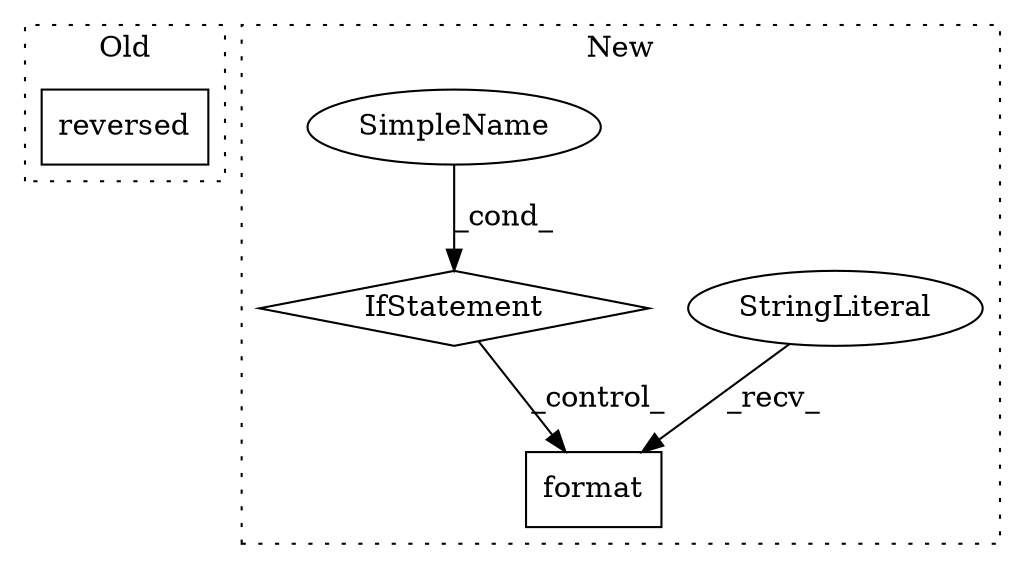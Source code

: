 digraph G {
subgraph cluster0 {
1 [label="reversed" a="32" s="2438,2495" l="9,1" shape="box"];
label = "Old";
style="dotted";
}
subgraph cluster1 {
2 [label="format" a="32" s="2617,2668" l="7,1" shape="box"];
3 [label="StringLiteral" a="45" s="2562" l="54" shape="ellipse"];
4 [label="IfStatement" a="25" s="2416,2435" l="4,2" shape="diamond"];
5 [label="SimpleName" a="42" s="" l="" shape="ellipse"];
label = "New";
style="dotted";
}
3 -> 2 [label="_recv_"];
4 -> 2 [label="_control_"];
5 -> 4 [label="_cond_"];
}